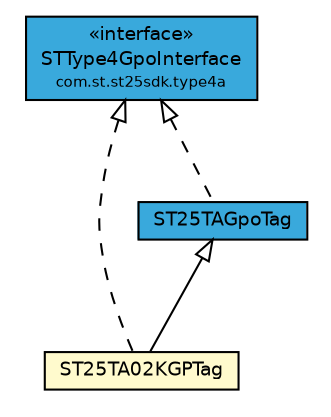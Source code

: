 #!/usr/local/bin/dot
#
# Class diagram 
# Generated by UMLGraph version R5_7_2-3-gee82a7 (http://www.umlgraph.org/)
#

digraph G {
	edge [fontname="Helvetica",fontsize=10,labelfontname="Helvetica",labelfontsize=10];
	node [fontname="Helvetica",fontsize=10,shape=plaintext];
	nodesep=0.25;
	ranksep=0.5;
	// com.st.st25sdk.type4a.STType4GpoInterface
	c21991 [label=<<table title="com.st.st25sdk.type4a.STType4GpoInterface" border="0" cellborder="1" cellspacing="0" cellpadding="2" port="p" bgcolor="#39a9dc" href="../STType4GpoInterface.html">
		<tr><td><table border="0" cellspacing="0" cellpadding="1">
<tr><td align="center" balign="center"> &#171;interface&#187; </td></tr>
<tr><td align="center" balign="center"> STType4GpoInterface </td></tr>
<tr><td align="center" balign="center"><font point-size="7.0"> com.st.st25sdk.type4a </font></td></tr>
		</table></td></tr>
		</table>>, URL="../STType4GpoInterface.html", fontname="Helvetica", fontcolor="black", fontsize=9.0];
	// com.st.st25sdk.type4a.st25ta.ST25TA02KGPTag
	c22018 [label=<<table title="com.st.st25sdk.type4a.st25ta.ST25TA02KGPTag" border="0" cellborder="1" cellspacing="0" cellpadding="2" port="p" bgcolor="lemonChiffon" href="./ST25TA02KGPTag.html">
		<tr><td><table border="0" cellspacing="0" cellpadding="1">
<tr><td align="center" balign="center"> ST25TA02KGPTag </td></tr>
		</table></td></tr>
		</table>>, URL="./ST25TA02KGPTag.html", fontname="Helvetica", fontcolor="black", fontsize=9.0];
	// com.st.st25sdk.type4a.st25ta.ST25TAGpoTag
	c22021 [label=<<table title="com.st.st25sdk.type4a.st25ta.ST25TAGpoTag" border="0" cellborder="1" cellspacing="0" cellpadding="2" port="p" bgcolor="#39a9dc" href="./ST25TAGpoTag.html">
		<tr><td><table border="0" cellspacing="0" cellpadding="1">
<tr><td align="center" balign="center"> ST25TAGpoTag </td></tr>
		</table></td></tr>
		</table>>, URL="./ST25TAGpoTag.html", fontname="Helvetica", fontcolor="black", fontsize=9.0];
	//com.st.st25sdk.type4a.st25ta.ST25TA02KGPTag extends com.st.st25sdk.type4a.st25ta.ST25TAGpoTag
	c22021:p -> c22018:p [dir=back,arrowtail=empty];
	//com.st.st25sdk.type4a.st25ta.ST25TA02KGPTag implements com.st.st25sdk.type4a.STType4GpoInterface
	c21991:p -> c22018:p [dir=back,arrowtail=empty,style=dashed];
	//com.st.st25sdk.type4a.st25ta.ST25TAGpoTag implements com.st.st25sdk.type4a.STType4GpoInterface
	c21991:p -> c22021:p [dir=back,arrowtail=empty,style=dashed];
}


